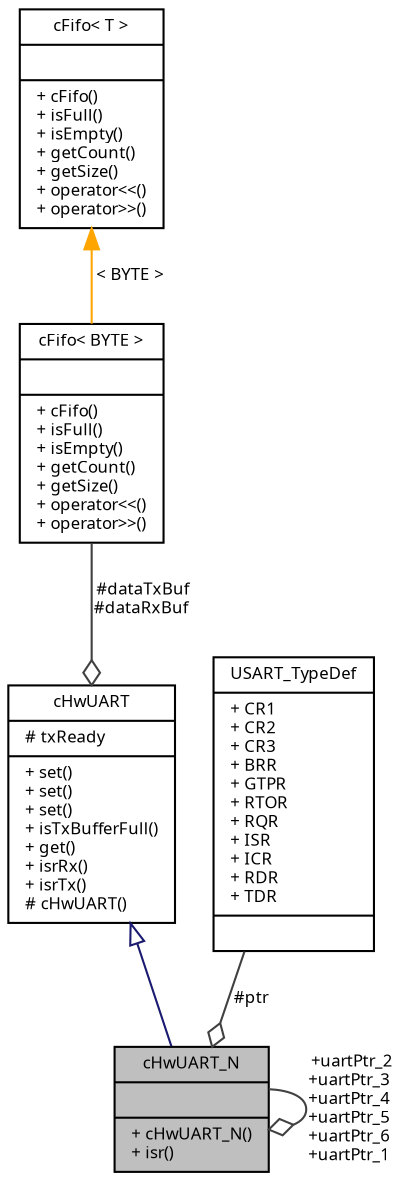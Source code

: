 digraph "cHwUART_N"
{
  edge [fontname="Sans",fontsize="8",labelfontname="Sans",labelfontsize="8"];
  node [fontname="Sans",fontsize="8",shape=record];
  Node1 [label="{cHwUART_N\n||+ cHwUART_N()\l+ isr()\l}",height=0.2,width=0.4,color="black", fillcolor="grey75", style="filled", fontcolor="black"];
  Node2 -> Node1 [dir="back",color="midnightblue",fontsize="8",style="solid",arrowtail="onormal",fontname="Sans"];
  Node2 [label="{cHwUART\n|# txReady\l|+ set()\l+ set()\l+ set()\l+ isTxBufferFull()\l+ get()\l+ isrRx()\l+ isrTx()\l# cHwUART()\l}",height=0.2,width=0.4,color="black", fillcolor="white", style="filled",URL="$classc_hw_u_a_r_t.html",tooltip="Abstract class supporting the UART hardware. "];
  Node3 -> Node2 [color="grey25",fontsize="8",style="solid",label=" #dataTxBuf\n#dataRxBuf" ,arrowhead="odiamond",fontname="Sans"];
  Node3 [label="{cFifo\< BYTE \>\n||+ cFifo()\l+ isFull()\l+ isEmpty()\l+ getCount()\l+ getSize()\l+ operator\<\<()\l+ operator\>\>()\l}",height=0.2,width=0.4,color="black", fillcolor="white", style="filled",URL="$classc_fifo.html"];
  Node4 -> Node3 [dir="back",color="orange",fontsize="8",style="solid",label=" \< BYTE \>" ,fontname="Sans"];
  Node4 [label="{cFifo\< T \>\n||+ cFifo()\l+ isFull()\l+ isEmpty()\l+ getCount()\l+ getSize()\l+ operator\<\<()\l+ operator\>\>()\l}",height=0.2,width=0.4,color="black", fillcolor="white", style="filled",URL="$classc_fifo.html",tooltip="First-In-First-Out memory. "];
  Node1 -> Node1 [color="grey25",fontsize="8",style="solid",label=" +uartPtr_2\n+uartPtr_3\n+uartPtr_4\n+uartPtr_5\n+uartPtr_6\n+uartPtr_1" ,arrowhead="odiamond",fontname="Sans"];
  Node5 -> Node1 [color="grey25",fontsize="8",style="solid",label=" #ptr" ,arrowhead="odiamond",fontname="Sans"];
  Node5 [label="{USART_TypeDef\n|+ CR1\l+ CR2\l+ CR3\l+ BRR\l+ GTPR\l+ RTOR\l+ RQR\l+ ISR\l+ ICR\l+ RDR\l+ TDR\l|}",height=0.2,width=0.4,color="black", fillcolor="white", style="filled",URL="$struct_u_s_a_r_t___type_def.html",tooltip="Universal Synchronous Asynchronous Receiver Transmitter. "];
}
